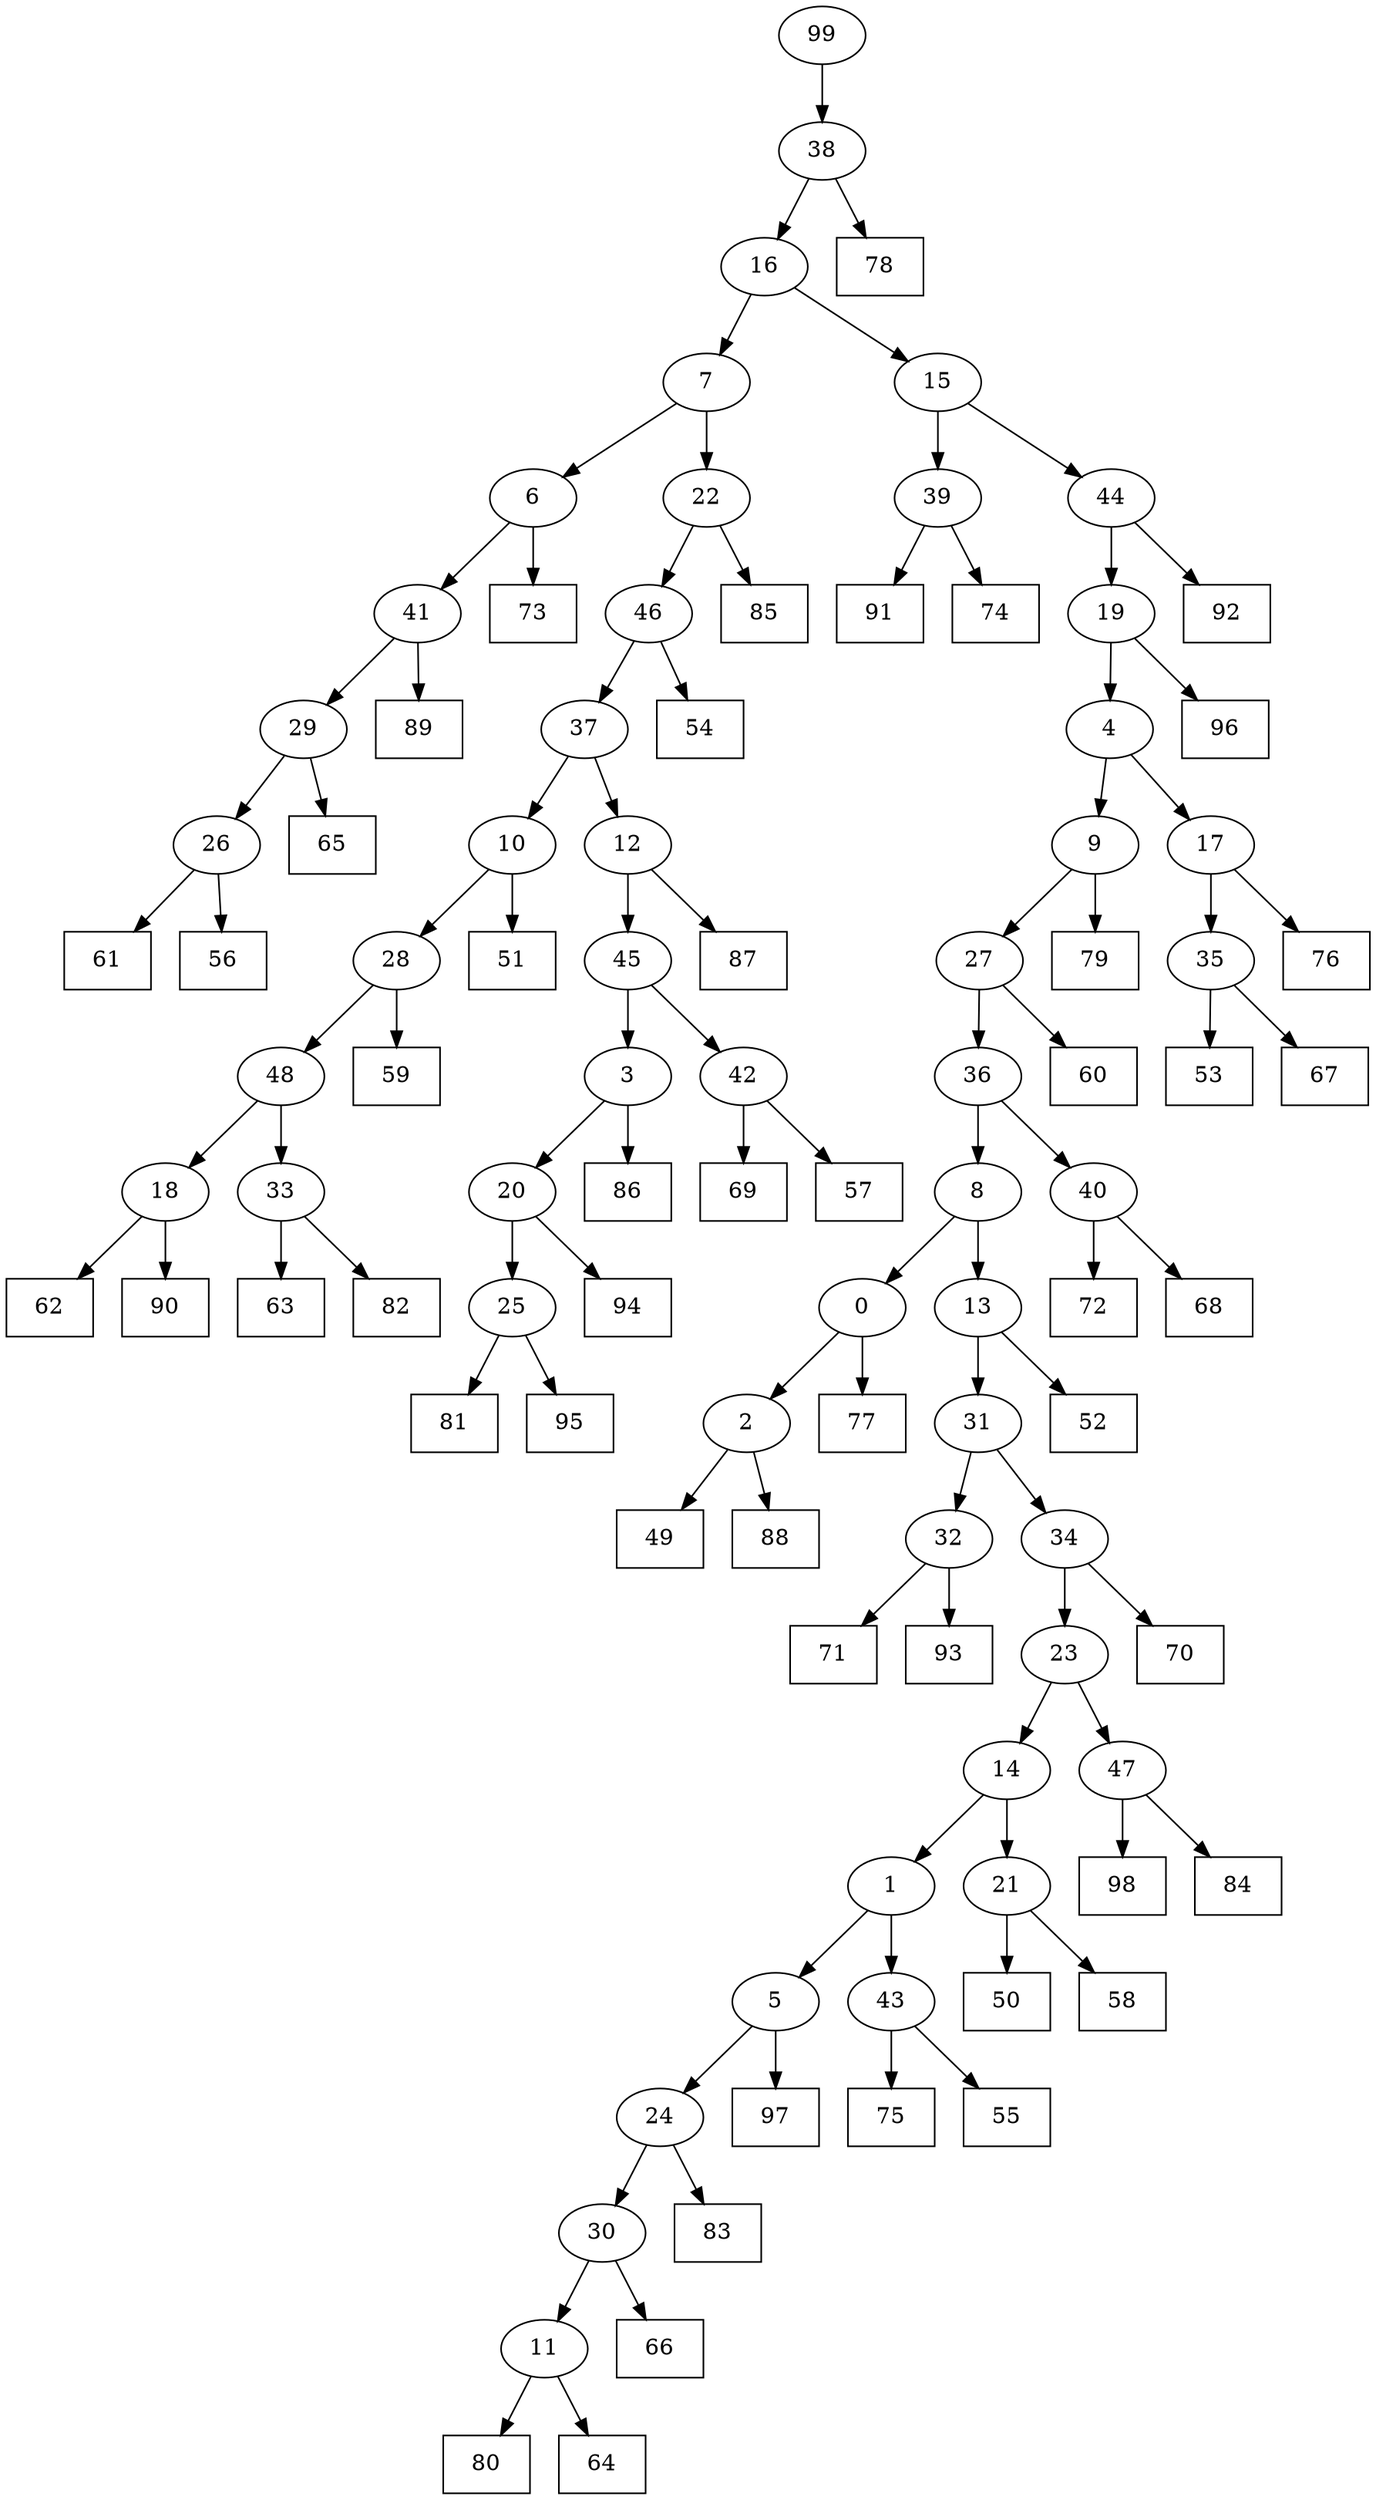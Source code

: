 digraph G {
0[label="0"];
1[label="1"];
2[label="2"];
3[label="3"];
4[label="4"];
5[label="5"];
6[label="6"];
7[label="7"];
8[label="8"];
9[label="9"];
10[label="10"];
11[label="11"];
12[label="12"];
13[label="13"];
14[label="14"];
15[label="15"];
16[label="16"];
17[label="17"];
18[label="18"];
19[label="19"];
20[label="20"];
21[label="21"];
22[label="22"];
23[label="23"];
24[label="24"];
25[label="25"];
26[label="26"];
27[label="27"];
28[label="28"];
29[label="29"];
30[label="30"];
31[label="31"];
32[label="32"];
33[label="33"];
34[label="34"];
35[label="35"];
36[label="36"];
37[label="37"];
38[label="38"];
39[label="39"];
40[label="40"];
41[label="41"];
42[label="42"];
43[label="43"];
44[label="44"];
45[label="45"];
46[label="46"];
47[label="47"];
48[label="48"];
49[shape=box,label="77"];
50[shape=box,label="76"];
51[shape=box,label="78"];
52[shape=box,label="98"];
53[shape=box,label="59"];
54[shape=box,label="62"];
55[shape=box,label="69"];
56[shape=box,label="73"];
57[shape=box,label="51"];
58[shape=box,label="85"];
59[shape=box,label="91"];
60[shape=box,label="53"];
61[shape=box,label="70"];
62[shape=box,label="97"];
63[shape=box,label="49"];
64[shape=box,label="94"];
65[shape=box,label="61"];
66[shape=box,label="80"];
67[shape=box,label="63"];
68[shape=box,label="66"];
69[shape=box,label="71"];
70[shape=box,label="60"];
71[shape=box,label="65"];
72[shape=box,label="93"];
73[shape=box,label="88"];
74[shape=box,label="75"];
75[shape=box,label="54"];
76[shape=box,label="67"];
77[shape=box,label="90"];
78[shape=box,label="56"];
79[shape=box,label="81"];
80[shape=box,label="57"];
81[shape=box,label="72"];
82[shape=box,label="64"];
83[shape=box,label="52"];
84[shape=box,label="95"];
85[shape=box,label="74"];
86[shape=box,label="86"];
87[shape=box,label="68"];
88[shape=box,label="83"];
89[shape=box,label="92"];
90[shape=box,label="96"];
91[shape=box,label="79"];
92[shape=box,label="82"];
93[shape=box,label="50"];
94[shape=box,label="89"];
95[shape=box,label="55"];
96[shape=box,label="87"];
97[shape=box,label="58"];
98[shape=box,label="84"];
99[label="99"];
38->51 ;
39->59 ;
21->97 ;
47->98 ;
17->50 ;
11->66 ;
34->61 ;
10->57 ;
31->34 ;
25->84 ;
13->31 ;
2->63 ;
43->95 ;
40->87 ;
20->64 ;
44->19 ;
43->74 ;
42->55 ;
5->62 ;
39->85 ;
9->91 ;
42->80 ;
32->72 ;
4->17 ;
17->35 ;
46->75 ;
15->39 ;
27->36 ;
35->60 ;
48->33 ;
2->73 ;
1->5 ;
5->24 ;
30->11 ;
24->30 ;
30->68 ;
21->93 ;
99->38 ;
41->94 ;
18->54 ;
19->4 ;
4->9 ;
28->53 ;
36->40 ;
40->81 ;
29->71 ;
10->28 ;
38->16 ;
16->7 ;
35->76 ;
16->15 ;
26->78 ;
36->8 ;
8->0 ;
22->46 ;
48->18 ;
18->77 ;
31->32 ;
0->2 ;
46->37 ;
3->20 ;
20->25 ;
19->90 ;
3->86 ;
47->52 ;
24->88 ;
6->56 ;
45->3 ;
37->10 ;
25->79 ;
15->44 ;
44->89 ;
7->22 ;
22->58 ;
0->49 ;
8->13 ;
13->83 ;
32->69 ;
14->1 ;
1->43 ;
12->45 ;
45->42 ;
33->92 ;
9->27 ;
27->70 ;
28->48 ;
14->21 ;
26->65 ;
41->29 ;
29->26 ;
11->82 ;
7->6 ;
6->41 ;
23->14 ;
37->12 ;
12->96 ;
33->67 ;
34->23 ;
23->47 ;
}
